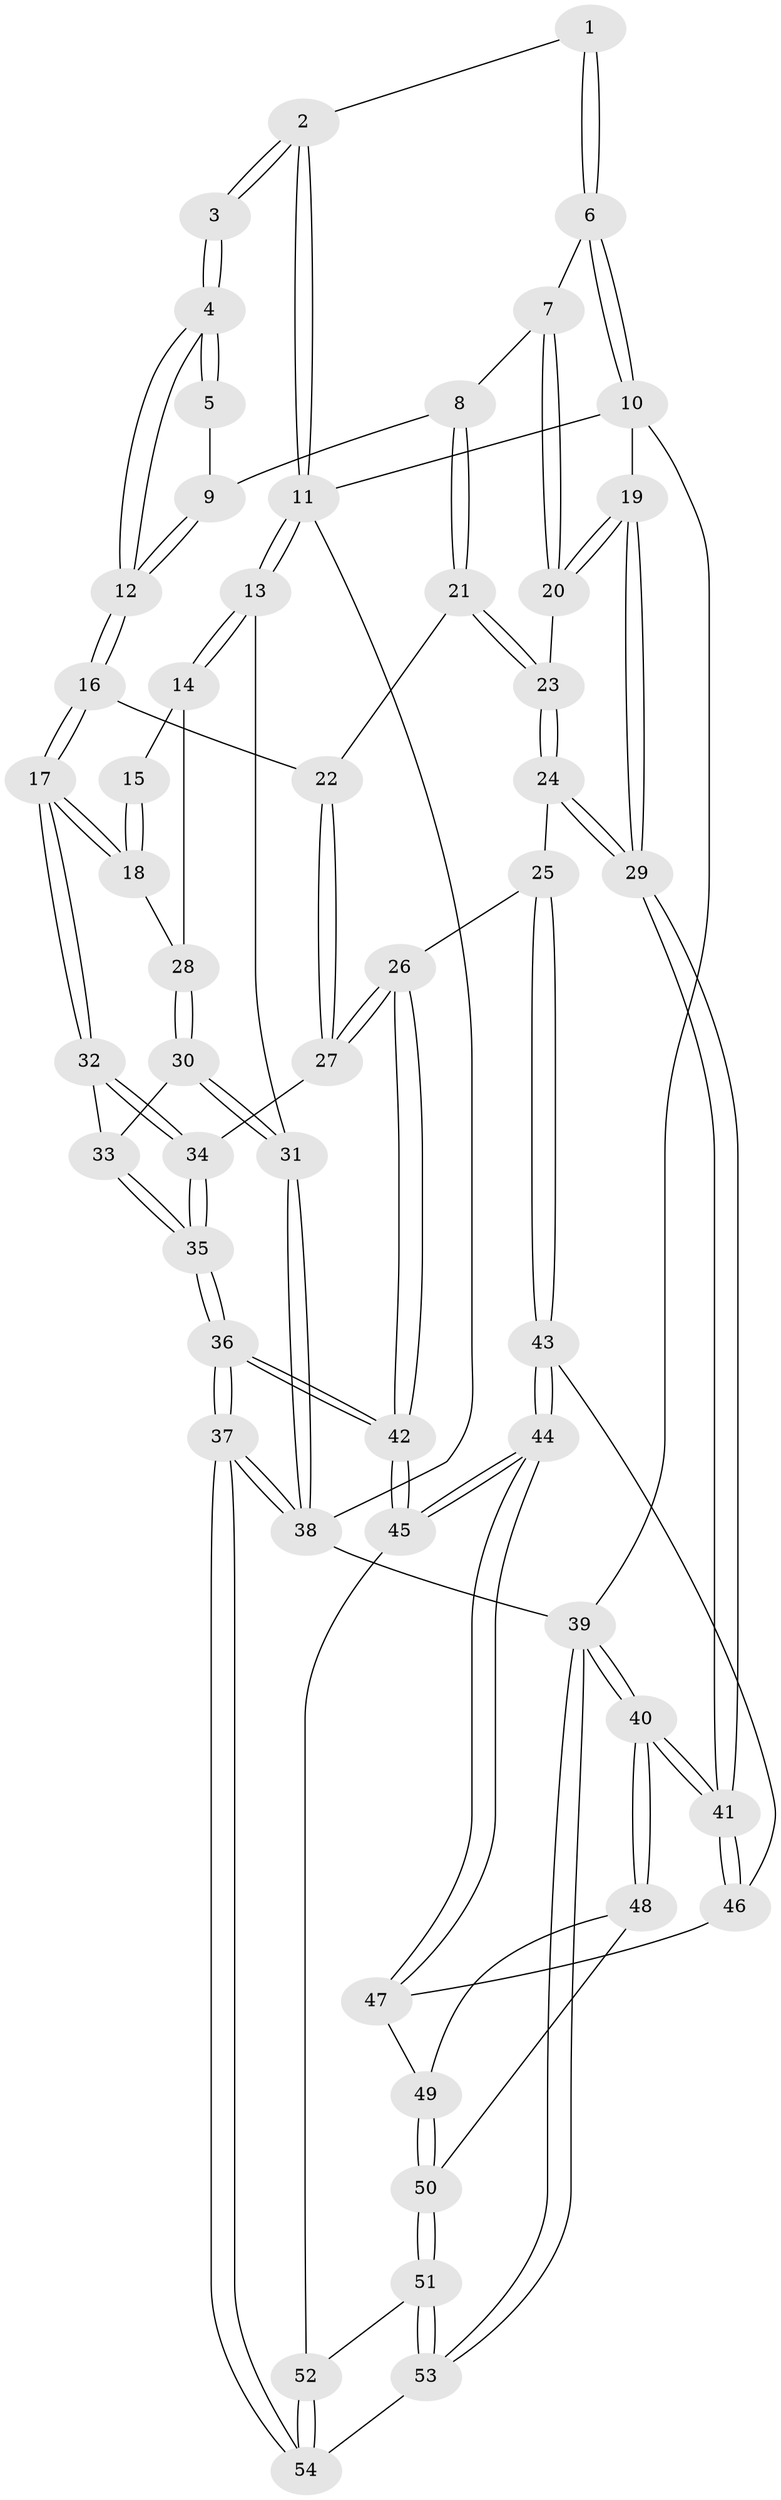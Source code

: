 // coarse degree distribution, {3: 0.2727272727272727, 2: 0.09090909090909091, 4: 0.5454545454545454, 5: 0.09090909090909091}
// Generated by graph-tools (version 1.1) at 2025/38/03/04/25 23:38:26]
// undirected, 54 vertices, 132 edges
graph export_dot {
  node [color=gray90,style=filled];
  1 [pos="+0.6974405353571737+0"];
  2 [pos="+0.2919371070349443+0"];
  3 [pos="+0.29008880683689725+0.026295687163224335"];
  4 [pos="+0.31854567452127375+0.06832545629804296"];
  5 [pos="+0.5176721056972464+0.038512850121500686"];
  6 [pos="+0.8572663786719718+0"];
  7 [pos="+0.7434281560210885+0.06531821651692325"];
  8 [pos="+0.7206462629264123+0.10378039995877453"];
  9 [pos="+0.5317792070988948+0.09676555143799065"];
  10 [pos="+1+0"];
  11 [pos="+0+0"];
  12 [pos="+0.39062314178531105+0.23181766731426437"];
  13 [pos="+0+0.16614271542574166"];
  14 [pos="+0.02609895390919408+0.17013666542812195"];
  15 [pos="+0.14771867725869622+0.10711870398523367"];
  16 [pos="+0.39680995359000043+0.2654877531386014"];
  17 [pos="+0.3955750241255088+0.27736900346120563"];
  18 [pos="+0.26628940778352983+0.31837169113656794"];
  19 [pos="+1+0.3352680956172212"];
  20 [pos="+0.9529015819902509+0.30940898945779327"];
  21 [pos="+0.7135089345169516+0.12656002826085275"];
  22 [pos="+0.7099764958672012+0.13154934683664302"];
  23 [pos="+0.8437077375262457+0.32190008201400827"];
  24 [pos="+0.6794287766390154+0.4488417095600418"];
  25 [pos="+0.6511211497134406+0.4689331303311006"];
  26 [pos="+0.6344403798480633+0.4632442426062747"];
  27 [pos="+0.6285027937838787+0.4576609996719992"];
  28 [pos="+0.22158781896074833+0.3341209836448739"];
  29 [pos="+1+0.3796637904253054"];
  30 [pos="+0.17400106255914033+0.4131922516937674"];
  31 [pos="+0+0.565914249505755"];
  32 [pos="+0.4063698831369222+0.2936214528995026"];
  33 [pos="+0.27260907636306275+0.511985570558984"];
  34 [pos="+0.5042357147221375+0.4096264749769082"];
  35 [pos="+0.3188795122566238+0.6163425301869487"];
  36 [pos="+0.23462157033226788+0.9021778819177415"];
  37 [pos="+0+1"];
  38 [pos="+0+1"];
  39 [pos="+1+1"];
  40 [pos="+1+0.6782863425541332"];
  41 [pos="+1+0.5023208068079436"];
  42 [pos="+0.44793133107060035+0.8132852121494163"];
  43 [pos="+0.6789091687278247+0.49574108810205203"];
  44 [pos="+0.7143467532488644+0.8020334361929595"];
  45 [pos="+0.7085061675491714+0.8229643333230678"];
  46 [pos="+0.9001338751148482+0.5761975806546143"];
  47 [pos="+0.8731425185458647+0.6543857937908449"];
  48 [pos="+1+0.7165949060972094"];
  49 [pos="+0.9066017663456436+0.7570157935149072"];
  50 [pos="+0.8676608951820969+0.8702305989235393"];
  51 [pos="+0.8305673319608009+0.9175746878833171"];
  52 [pos="+0.7233566402840227+0.8405083025094324"];
  53 [pos="+1+1"];
  54 [pos="+0.5238099067613764+1"];
  1 -- 2;
  1 -- 6;
  1 -- 6;
  2 -- 3;
  2 -- 3;
  2 -- 11;
  2 -- 11;
  3 -- 4;
  3 -- 4;
  4 -- 5;
  4 -- 5;
  4 -- 12;
  4 -- 12;
  5 -- 9;
  6 -- 7;
  6 -- 10;
  6 -- 10;
  7 -- 8;
  7 -- 20;
  7 -- 20;
  8 -- 9;
  8 -- 21;
  8 -- 21;
  9 -- 12;
  9 -- 12;
  10 -- 11;
  10 -- 19;
  10 -- 39;
  11 -- 13;
  11 -- 13;
  11 -- 38;
  12 -- 16;
  12 -- 16;
  13 -- 14;
  13 -- 14;
  13 -- 31;
  14 -- 15;
  14 -- 28;
  15 -- 18;
  15 -- 18;
  16 -- 17;
  16 -- 17;
  16 -- 22;
  17 -- 18;
  17 -- 18;
  17 -- 32;
  17 -- 32;
  18 -- 28;
  19 -- 20;
  19 -- 20;
  19 -- 29;
  19 -- 29;
  20 -- 23;
  21 -- 22;
  21 -- 23;
  21 -- 23;
  22 -- 27;
  22 -- 27;
  23 -- 24;
  23 -- 24;
  24 -- 25;
  24 -- 29;
  24 -- 29;
  25 -- 26;
  25 -- 43;
  25 -- 43;
  26 -- 27;
  26 -- 27;
  26 -- 42;
  26 -- 42;
  27 -- 34;
  28 -- 30;
  28 -- 30;
  29 -- 41;
  29 -- 41;
  30 -- 31;
  30 -- 31;
  30 -- 33;
  31 -- 38;
  31 -- 38;
  32 -- 33;
  32 -- 34;
  32 -- 34;
  33 -- 35;
  33 -- 35;
  34 -- 35;
  34 -- 35;
  35 -- 36;
  35 -- 36;
  36 -- 37;
  36 -- 37;
  36 -- 42;
  36 -- 42;
  37 -- 38;
  37 -- 38;
  37 -- 54;
  37 -- 54;
  38 -- 39;
  39 -- 40;
  39 -- 40;
  39 -- 53;
  39 -- 53;
  40 -- 41;
  40 -- 41;
  40 -- 48;
  40 -- 48;
  41 -- 46;
  41 -- 46;
  42 -- 45;
  42 -- 45;
  43 -- 44;
  43 -- 44;
  43 -- 46;
  44 -- 45;
  44 -- 45;
  44 -- 47;
  44 -- 47;
  45 -- 52;
  46 -- 47;
  47 -- 49;
  48 -- 49;
  48 -- 50;
  49 -- 50;
  49 -- 50;
  50 -- 51;
  50 -- 51;
  51 -- 52;
  51 -- 53;
  51 -- 53;
  52 -- 54;
  52 -- 54;
  53 -- 54;
}
